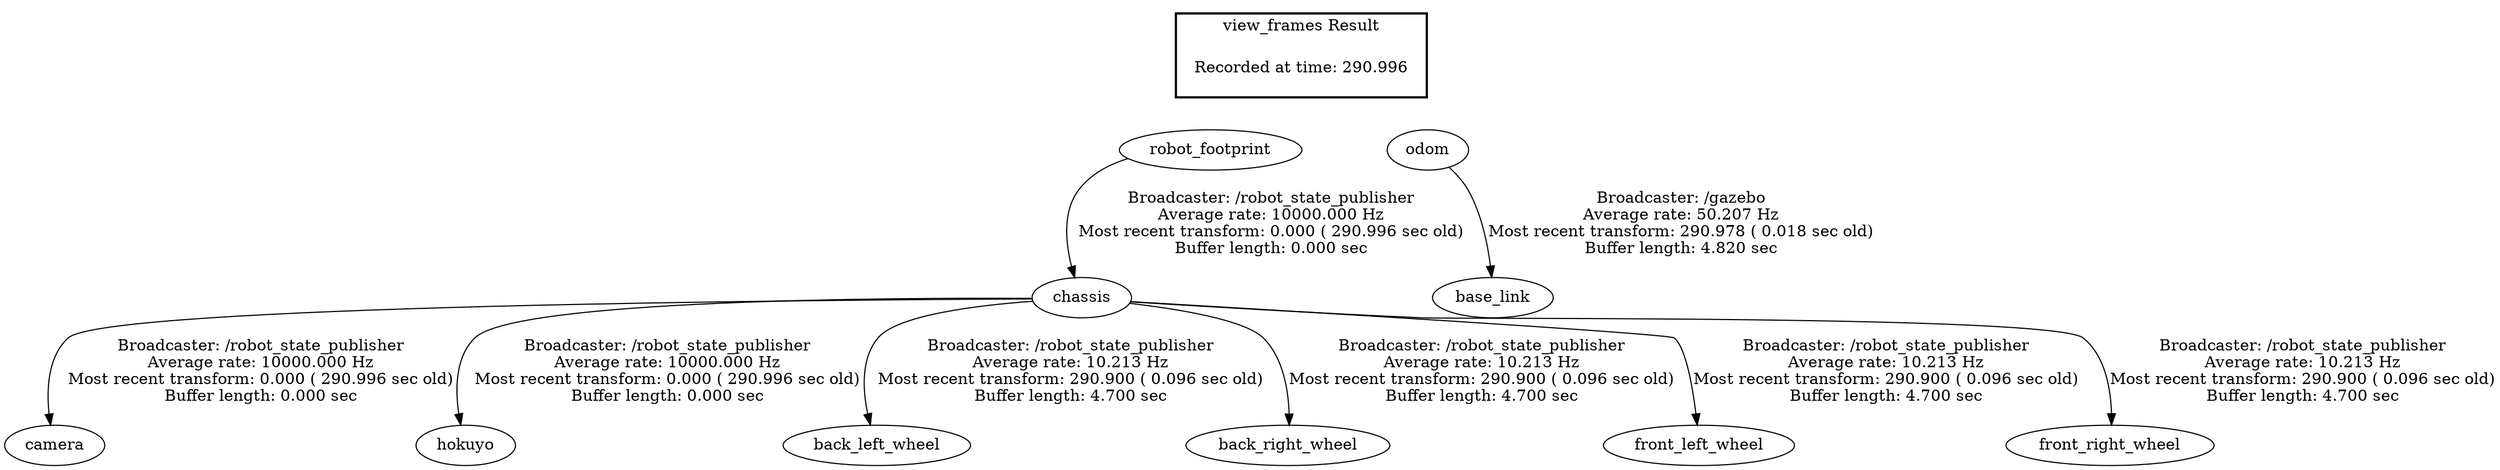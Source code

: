 digraph G {
"chassis" -> "camera"[label="Broadcaster: /robot_state_publisher\nAverage rate: 10000.000 Hz\nMost recent transform: 0.000 ( 290.996 sec old)\nBuffer length: 0.000 sec\n"];
"robot_footprint" -> "chassis"[label="Broadcaster: /robot_state_publisher\nAverage rate: 10000.000 Hz\nMost recent transform: 0.000 ( 290.996 sec old)\nBuffer length: 0.000 sec\n"];
"chassis" -> "hokuyo"[label="Broadcaster: /robot_state_publisher\nAverage rate: 10000.000 Hz\nMost recent transform: 0.000 ( 290.996 sec old)\nBuffer length: 0.000 sec\n"];
"odom" -> "base_link"[label="Broadcaster: /gazebo\nAverage rate: 50.207 Hz\nMost recent transform: 290.978 ( 0.018 sec old)\nBuffer length: 4.820 sec\n"];
"chassis" -> "back_left_wheel"[label="Broadcaster: /robot_state_publisher\nAverage rate: 10.213 Hz\nMost recent transform: 290.900 ( 0.096 sec old)\nBuffer length: 4.700 sec\n"];
"chassis" -> "back_right_wheel"[label="Broadcaster: /robot_state_publisher\nAverage rate: 10.213 Hz\nMost recent transform: 290.900 ( 0.096 sec old)\nBuffer length: 4.700 sec\n"];
"chassis" -> "front_left_wheel"[label="Broadcaster: /robot_state_publisher\nAverage rate: 10.213 Hz\nMost recent transform: 290.900 ( 0.096 sec old)\nBuffer length: 4.700 sec\n"];
"chassis" -> "front_right_wheel"[label="Broadcaster: /robot_state_publisher\nAverage rate: 10.213 Hz\nMost recent transform: 290.900 ( 0.096 sec old)\nBuffer length: 4.700 sec\n"];
edge [style=invis];
 subgraph cluster_legend { style=bold; color=black; label ="view_frames Result";
"Recorded at time: 290.996"[ shape=plaintext ] ;
 }->"robot_footprint";
edge [style=invis];
 subgraph cluster_legend { style=bold; color=black; label ="view_frames Result";
"Recorded at time: 290.996"[ shape=plaintext ] ;
 }->"odom";
}
